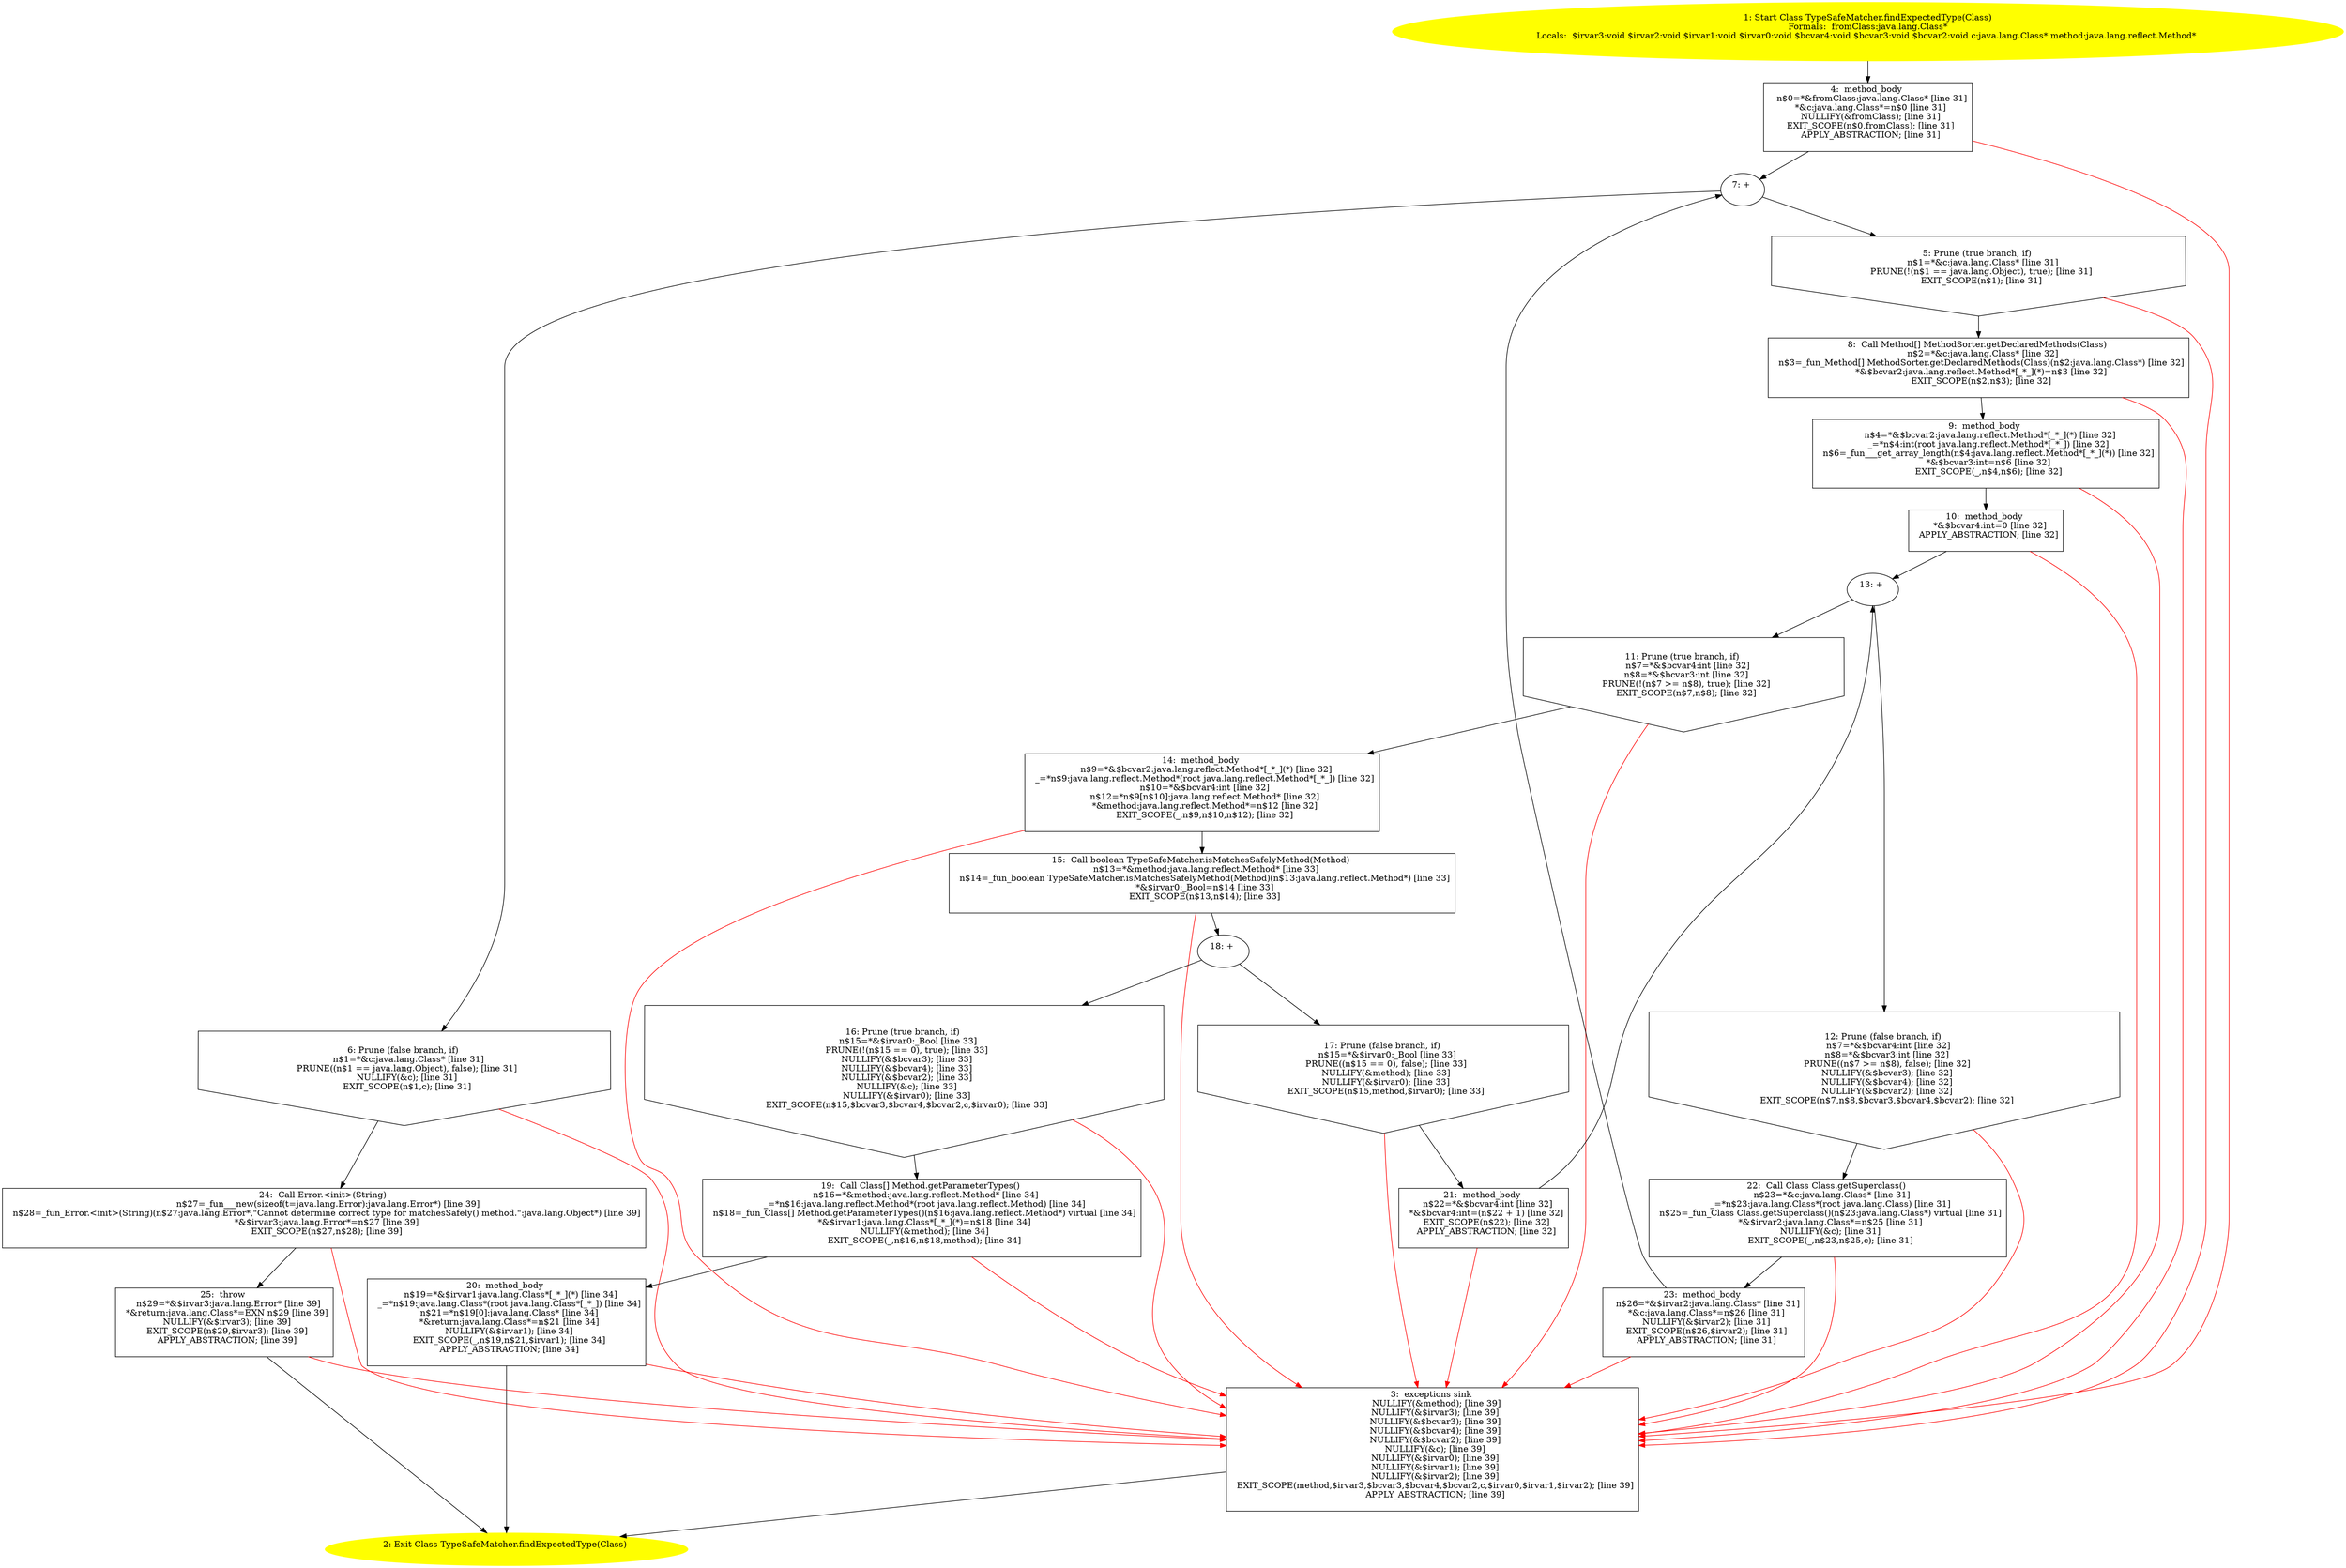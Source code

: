 /* @generated */
digraph cfg {
"org.junit.internal.matchers.TypeSafeMatcher.findExpectedType(java.lang.Class):java.lang.Class.35bfe59ad3128ece08ae4236574fec7c_1" [label="1: Start Class TypeSafeMatcher.findExpectedType(Class)\nFormals:  fromClass:java.lang.Class*\nLocals:  $irvar3:void $irvar2:void $irvar1:void $irvar0:void $bcvar4:void $bcvar3:void $bcvar2:void c:java.lang.Class* method:java.lang.reflect.Method* \n  " color=yellow style=filled]
	

	 "org.junit.internal.matchers.TypeSafeMatcher.findExpectedType(java.lang.Class):java.lang.Class.35bfe59ad3128ece08ae4236574fec7c_1" -> "org.junit.internal.matchers.TypeSafeMatcher.findExpectedType(java.lang.Class):java.lang.Class.35bfe59ad3128ece08ae4236574fec7c_4" ;
"org.junit.internal.matchers.TypeSafeMatcher.findExpectedType(java.lang.Class):java.lang.Class.35bfe59ad3128ece08ae4236574fec7c_2" [label="2: Exit Class TypeSafeMatcher.findExpectedType(Class) \n  " color=yellow style=filled]
	

"org.junit.internal.matchers.TypeSafeMatcher.findExpectedType(java.lang.Class):java.lang.Class.35bfe59ad3128ece08ae4236574fec7c_3" [label="3:  exceptions sink \n   NULLIFY(&method); [line 39]\n  NULLIFY(&$irvar3); [line 39]\n  NULLIFY(&$bcvar3); [line 39]\n  NULLIFY(&$bcvar4); [line 39]\n  NULLIFY(&$bcvar2); [line 39]\n  NULLIFY(&c); [line 39]\n  NULLIFY(&$irvar0); [line 39]\n  NULLIFY(&$irvar1); [line 39]\n  NULLIFY(&$irvar2); [line 39]\n  EXIT_SCOPE(method,$irvar3,$bcvar3,$bcvar4,$bcvar2,c,$irvar0,$irvar1,$irvar2); [line 39]\n  APPLY_ABSTRACTION; [line 39]\n " shape="box"]
	

	 "org.junit.internal.matchers.TypeSafeMatcher.findExpectedType(java.lang.Class):java.lang.Class.35bfe59ad3128ece08ae4236574fec7c_3" -> "org.junit.internal.matchers.TypeSafeMatcher.findExpectedType(java.lang.Class):java.lang.Class.35bfe59ad3128ece08ae4236574fec7c_2" ;
"org.junit.internal.matchers.TypeSafeMatcher.findExpectedType(java.lang.Class):java.lang.Class.35bfe59ad3128ece08ae4236574fec7c_4" [label="4:  method_body \n   n$0=*&fromClass:java.lang.Class* [line 31]\n  *&c:java.lang.Class*=n$0 [line 31]\n  NULLIFY(&fromClass); [line 31]\n  EXIT_SCOPE(n$0,fromClass); [line 31]\n  APPLY_ABSTRACTION; [line 31]\n " shape="box"]
	

	 "org.junit.internal.matchers.TypeSafeMatcher.findExpectedType(java.lang.Class):java.lang.Class.35bfe59ad3128ece08ae4236574fec7c_4" -> "org.junit.internal.matchers.TypeSafeMatcher.findExpectedType(java.lang.Class):java.lang.Class.35bfe59ad3128ece08ae4236574fec7c_7" ;
	 "org.junit.internal.matchers.TypeSafeMatcher.findExpectedType(java.lang.Class):java.lang.Class.35bfe59ad3128ece08ae4236574fec7c_4" -> "org.junit.internal.matchers.TypeSafeMatcher.findExpectedType(java.lang.Class):java.lang.Class.35bfe59ad3128ece08ae4236574fec7c_3" [color="red" ];
"org.junit.internal.matchers.TypeSafeMatcher.findExpectedType(java.lang.Class):java.lang.Class.35bfe59ad3128ece08ae4236574fec7c_5" [label="5: Prune (true branch, if) \n   n$1=*&c:java.lang.Class* [line 31]\n  PRUNE(!(n$1 == java.lang.Object), true); [line 31]\n  EXIT_SCOPE(n$1); [line 31]\n " shape="invhouse"]
	

	 "org.junit.internal.matchers.TypeSafeMatcher.findExpectedType(java.lang.Class):java.lang.Class.35bfe59ad3128ece08ae4236574fec7c_5" -> "org.junit.internal.matchers.TypeSafeMatcher.findExpectedType(java.lang.Class):java.lang.Class.35bfe59ad3128ece08ae4236574fec7c_8" ;
	 "org.junit.internal.matchers.TypeSafeMatcher.findExpectedType(java.lang.Class):java.lang.Class.35bfe59ad3128ece08ae4236574fec7c_5" -> "org.junit.internal.matchers.TypeSafeMatcher.findExpectedType(java.lang.Class):java.lang.Class.35bfe59ad3128ece08ae4236574fec7c_3" [color="red" ];
"org.junit.internal.matchers.TypeSafeMatcher.findExpectedType(java.lang.Class):java.lang.Class.35bfe59ad3128ece08ae4236574fec7c_6" [label="6: Prune (false branch, if) \n   n$1=*&c:java.lang.Class* [line 31]\n  PRUNE((n$1 == java.lang.Object), false); [line 31]\n  NULLIFY(&c); [line 31]\n  EXIT_SCOPE(n$1,c); [line 31]\n " shape="invhouse"]
	

	 "org.junit.internal.matchers.TypeSafeMatcher.findExpectedType(java.lang.Class):java.lang.Class.35bfe59ad3128ece08ae4236574fec7c_6" -> "org.junit.internal.matchers.TypeSafeMatcher.findExpectedType(java.lang.Class):java.lang.Class.35bfe59ad3128ece08ae4236574fec7c_24" ;
	 "org.junit.internal.matchers.TypeSafeMatcher.findExpectedType(java.lang.Class):java.lang.Class.35bfe59ad3128ece08ae4236574fec7c_6" -> "org.junit.internal.matchers.TypeSafeMatcher.findExpectedType(java.lang.Class):java.lang.Class.35bfe59ad3128ece08ae4236574fec7c_3" [color="red" ];
"org.junit.internal.matchers.TypeSafeMatcher.findExpectedType(java.lang.Class):java.lang.Class.35bfe59ad3128ece08ae4236574fec7c_7" [label="7: + \n  " ]
	

	 "org.junit.internal.matchers.TypeSafeMatcher.findExpectedType(java.lang.Class):java.lang.Class.35bfe59ad3128ece08ae4236574fec7c_7" -> "org.junit.internal.matchers.TypeSafeMatcher.findExpectedType(java.lang.Class):java.lang.Class.35bfe59ad3128ece08ae4236574fec7c_5" ;
	 "org.junit.internal.matchers.TypeSafeMatcher.findExpectedType(java.lang.Class):java.lang.Class.35bfe59ad3128ece08ae4236574fec7c_7" -> "org.junit.internal.matchers.TypeSafeMatcher.findExpectedType(java.lang.Class):java.lang.Class.35bfe59ad3128ece08ae4236574fec7c_6" ;
"org.junit.internal.matchers.TypeSafeMatcher.findExpectedType(java.lang.Class):java.lang.Class.35bfe59ad3128ece08ae4236574fec7c_8" [label="8:  Call Method[] MethodSorter.getDeclaredMethods(Class) \n   n$2=*&c:java.lang.Class* [line 32]\n  n$3=_fun_Method[] MethodSorter.getDeclaredMethods(Class)(n$2:java.lang.Class*) [line 32]\n  *&$bcvar2:java.lang.reflect.Method*[_*_](*)=n$3 [line 32]\n  EXIT_SCOPE(n$2,n$3); [line 32]\n " shape="box"]
	

	 "org.junit.internal.matchers.TypeSafeMatcher.findExpectedType(java.lang.Class):java.lang.Class.35bfe59ad3128ece08ae4236574fec7c_8" -> "org.junit.internal.matchers.TypeSafeMatcher.findExpectedType(java.lang.Class):java.lang.Class.35bfe59ad3128ece08ae4236574fec7c_9" ;
	 "org.junit.internal.matchers.TypeSafeMatcher.findExpectedType(java.lang.Class):java.lang.Class.35bfe59ad3128ece08ae4236574fec7c_8" -> "org.junit.internal.matchers.TypeSafeMatcher.findExpectedType(java.lang.Class):java.lang.Class.35bfe59ad3128ece08ae4236574fec7c_3" [color="red" ];
"org.junit.internal.matchers.TypeSafeMatcher.findExpectedType(java.lang.Class):java.lang.Class.35bfe59ad3128ece08ae4236574fec7c_9" [label="9:  method_body \n   n$4=*&$bcvar2:java.lang.reflect.Method*[_*_](*) [line 32]\n  _=*n$4:int(root java.lang.reflect.Method*[_*_]) [line 32]\n  n$6=_fun___get_array_length(n$4:java.lang.reflect.Method*[_*_](*)) [line 32]\n  *&$bcvar3:int=n$6 [line 32]\n  EXIT_SCOPE(_,n$4,n$6); [line 32]\n " shape="box"]
	

	 "org.junit.internal.matchers.TypeSafeMatcher.findExpectedType(java.lang.Class):java.lang.Class.35bfe59ad3128ece08ae4236574fec7c_9" -> "org.junit.internal.matchers.TypeSafeMatcher.findExpectedType(java.lang.Class):java.lang.Class.35bfe59ad3128ece08ae4236574fec7c_10" ;
	 "org.junit.internal.matchers.TypeSafeMatcher.findExpectedType(java.lang.Class):java.lang.Class.35bfe59ad3128ece08ae4236574fec7c_9" -> "org.junit.internal.matchers.TypeSafeMatcher.findExpectedType(java.lang.Class):java.lang.Class.35bfe59ad3128ece08ae4236574fec7c_3" [color="red" ];
"org.junit.internal.matchers.TypeSafeMatcher.findExpectedType(java.lang.Class):java.lang.Class.35bfe59ad3128ece08ae4236574fec7c_10" [label="10:  method_body \n   *&$bcvar4:int=0 [line 32]\n  APPLY_ABSTRACTION; [line 32]\n " shape="box"]
	

	 "org.junit.internal.matchers.TypeSafeMatcher.findExpectedType(java.lang.Class):java.lang.Class.35bfe59ad3128ece08ae4236574fec7c_10" -> "org.junit.internal.matchers.TypeSafeMatcher.findExpectedType(java.lang.Class):java.lang.Class.35bfe59ad3128ece08ae4236574fec7c_13" ;
	 "org.junit.internal.matchers.TypeSafeMatcher.findExpectedType(java.lang.Class):java.lang.Class.35bfe59ad3128ece08ae4236574fec7c_10" -> "org.junit.internal.matchers.TypeSafeMatcher.findExpectedType(java.lang.Class):java.lang.Class.35bfe59ad3128ece08ae4236574fec7c_3" [color="red" ];
"org.junit.internal.matchers.TypeSafeMatcher.findExpectedType(java.lang.Class):java.lang.Class.35bfe59ad3128ece08ae4236574fec7c_11" [label="11: Prune (true branch, if) \n   n$7=*&$bcvar4:int [line 32]\n  n$8=*&$bcvar3:int [line 32]\n  PRUNE(!(n$7 >= n$8), true); [line 32]\n  EXIT_SCOPE(n$7,n$8); [line 32]\n " shape="invhouse"]
	

	 "org.junit.internal.matchers.TypeSafeMatcher.findExpectedType(java.lang.Class):java.lang.Class.35bfe59ad3128ece08ae4236574fec7c_11" -> "org.junit.internal.matchers.TypeSafeMatcher.findExpectedType(java.lang.Class):java.lang.Class.35bfe59ad3128ece08ae4236574fec7c_14" ;
	 "org.junit.internal.matchers.TypeSafeMatcher.findExpectedType(java.lang.Class):java.lang.Class.35bfe59ad3128ece08ae4236574fec7c_11" -> "org.junit.internal.matchers.TypeSafeMatcher.findExpectedType(java.lang.Class):java.lang.Class.35bfe59ad3128ece08ae4236574fec7c_3" [color="red" ];
"org.junit.internal.matchers.TypeSafeMatcher.findExpectedType(java.lang.Class):java.lang.Class.35bfe59ad3128ece08ae4236574fec7c_12" [label="12: Prune (false branch, if) \n   n$7=*&$bcvar4:int [line 32]\n  n$8=*&$bcvar3:int [line 32]\n  PRUNE((n$7 >= n$8), false); [line 32]\n  NULLIFY(&$bcvar3); [line 32]\n  NULLIFY(&$bcvar4); [line 32]\n  NULLIFY(&$bcvar2); [line 32]\n  EXIT_SCOPE(n$7,n$8,$bcvar3,$bcvar4,$bcvar2); [line 32]\n " shape="invhouse"]
	

	 "org.junit.internal.matchers.TypeSafeMatcher.findExpectedType(java.lang.Class):java.lang.Class.35bfe59ad3128ece08ae4236574fec7c_12" -> "org.junit.internal.matchers.TypeSafeMatcher.findExpectedType(java.lang.Class):java.lang.Class.35bfe59ad3128ece08ae4236574fec7c_22" ;
	 "org.junit.internal.matchers.TypeSafeMatcher.findExpectedType(java.lang.Class):java.lang.Class.35bfe59ad3128ece08ae4236574fec7c_12" -> "org.junit.internal.matchers.TypeSafeMatcher.findExpectedType(java.lang.Class):java.lang.Class.35bfe59ad3128ece08ae4236574fec7c_3" [color="red" ];
"org.junit.internal.matchers.TypeSafeMatcher.findExpectedType(java.lang.Class):java.lang.Class.35bfe59ad3128ece08ae4236574fec7c_13" [label="13: + \n  " ]
	

	 "org.junit.internal.matchers.TypeSafeMatcher.findExpectedType(java.lang.Class):java.lang.Class.35bfe59ad3128ece08ae4236574fec7c_13" -> "org.junit.internal.matchers.TypeSafeMatcher.findExpectedType(java.lang.Class):java.lang.Class.35bfe59ad3128ece08ae4236574fec7c_11" ;
	 "org.junit.internal.matchers.TypeSafeMatcher.findExpectedType(java.lang.Class):java.lang.Class.35bfe59ad3128ece08ae4236574fec7c_13" -> "org.junit.internal.matchers.TypeSafeMatcher.findExpectedType(java.lang.Class):java.lang.Class.35bfe59ad3128ece08ae4236574fec7c_12" ;
"org.junit.internal.matchers.TypeSafeMatcher.findExpectedType(java.lang.Class):java.lang.Class.35bfe59ad3128ece08ae4236574fec7c_14" [label="14:  method_body \n   n$9=*&$bcvar2:java.lang.reflect.Method*[_*_](*) [line 32]\n  _=*n$9:java.lang.reflect.Method*(root java.lang.reflect.Method*[_*_]) [line 32]\n  n$10=*&$bcvar4:int [line 32]\n  n$12=*n$9[n$10]:java.lang.reflect.Method* [line 32]\n  *&method:java.lang.reflect.Method*=n$12 [line 32]\n  EXIT_SCOPE(_,n$9,n$10,n$12); [line 32]\n " shape="box"]
	

	 "org.junit.internal.matchers.TypeSafeMatcher.findExpectedType(java.lang.Class):java.lang.Class.35bfe59ad3128ece08ae4236574fec7c_14" -> "org.junit.internal.matchers.TypeSafeMatcher.findExpectedType(java.lang.Class):java.lang.Class.35bfe59ad3128ece08ae4236574fec7c_15" ;
	 "org.junit.internal.matchers.TypeSafeMatcher.findExpectedType(java.lang.Class):java.lang.Class.35bfe59ad3128ece08ae4236574fec7c_14" -> "org.junit.internal.matchers.TypeSafeMatcher.findExpectedType(java.lang.Class):java.lang.Class.35bfe59ad3128ece08ae4236574fec7c_3" [color="red" ];
"org.junit.internal.matchers.TypeSafeMatcher.findExpectedType(java.lang.Class):java.lang.Class.35bfe59ad3128ece08ae4236574fec7c_15" [label="15:  Call boolean TypeSafeMatcher.isMatchesSafelyMethod(Method) \n   n$13=*&method:java.lang.reflect.Method* [line 33]\n  n$14=_fun_boolean TypeSafeMatcher.isMatchesSafelyMethod(Method)(n$13:java.lang.reflect.Method*) [line 33]\n  *&$irvar0:_Bool=n$14 [line 33]\n  EXIT_SCOPE(n$13,n$14); [line 33]\n " shape="box"]
	

	 "org.junit.internal.matchers.TypeSafeMatcher.findExpectedType(java.lang.Class):java.lang.Class.35bfe59ad3128ece08ae4236574fec7c_15" -> "org.junit.internal.matchers.TypeSafeMatcher.findExpectedType(java.lang.Class):java.lang.Class.35bfe59ad3128ece08ae4236574fec7c_18" ;
	 "org.junit.internal.matchers.TypeSafeMatcher.findExpectedType(java.lang.Class):java.lang.Class.35bfe59ad3128ece08ae4236574fec7c_15" -> "org.junit.internal.matchers.TypeSafeMatcher.findExpectedType(java.lang.Class):java.lang.Class.35bfe59ad3128ece08ae4236574fec7c_3" [color="red" ];
"org.junit.internal.matchers.TypeSafeMatcher.findExpectedType(java.lang.Class):java.lang.Class.35bfe59ad3128ece08ae4236574fec7c_16" [label="16: Prune (true branch, if) \n   n$15=*&$irvar0:_Bool [line 33]\n  PRUNE(!(n$15 == 0), true); [line 33]\n  NULLIFY(&$bcvar3); [line 33]\n  NULLIFY(&$bcvar4); [line 33]\n  NULLIFY(&$bcvar2); [line 33]\n  NULLIFY(&c); [line 33]\n  NULLIFY(&$irvar0); [line 33]\n  EXIT_SCOPE(n$15,$bcvar3,$bcvar4,$bcvar2,c,$irvar0); [line 33]\n " shape="invhouse"]
	

	 "org.junit.internal.matchers.TypeSafeMatcher.findExpectedType(java.lang.Class):java.lang.Class.35bfe59ad3128ece08ae4236574fec7c_16" -> "org.junit.internal.matchers.TypeSafeMatcher.findExpectedType(java.lang.Class):java.lang.Class.35bfe59ad3128ece08ae4236574fec7c_19" ;
	 "org.junit.internal.matchers.TypeSafeMatcher.findExpectedType(java.lang.Class):java.lang.Class.35bfe59ad3128ece08ae4236574fec7c_16" -> "org.junit.internal.matchers.TypeSafeMatcher.findExpectedType(java.lang.Class):java.lang.Class.35bfe59ad3128ece08ae4236574fec7c_3" [color="red" ];
"org.junit.internal.matchers.TypeSafeMatcher.findExpectedType(java.lang.Class):java.lang.Class.35bfe59ad3128ece08ae4236574fec7c_17" [label="17: Prune (false branch, if) \n   n$15=*&$irvar0:_Bool [line 33]\n  PRUNE((n$15 == 0), false); [line 33]\n  NULLIFY(&method); [line 33]\n  NULLIFY(&$irvar0); [line 33]\n  EXIT_SCOPE(n$15,method,$irvar0); [line 33]\n " shape="invhouse"]
	

	 "org.junit.internal.matchers.TypeSafeMatcher.findExpectedType(java.lang.Class):java.lang.Class.35bfe59ad3128ece08ae4236574fec7c_17" -> "org.junit.internal.matchers.TypeSafeMatcher.findExpectedType(java.lang.Class):java.lang.Class.35bfe59ad3128ece08ae4236574fec7c_21" ;
	 "org.junit.internal.matchers.TypeSafeMatcher.findExpectedType(java.lang.Class):java.lang.Class.35bfe59ad3128ece08ae4236574fec7c_17" -> "org.junit.internal.matchers.TypeSafeMatcher.findExpectedType(java.lang.Class):java.lang.Class.35bfe59ad3128ece08ae4236574fec7c_3" [color="red" ];
"org.junit.internal.matchers.TypeSafeMatcher.findExpectedType(java.lang.Class):java.lang.Class.35bfe59ad3128ece08ae4236574fec7c_18" [label="18: + \n  " ]
	

	 "org.junit.internal.matchers.TypeSafeMatcher.findExpectedType(java.lang.Class):java.lang.Class.35bfe59ad3128ece08ae4236574fec7c_18" -> "org.junit.internal.matchers.TypeSafeMatcher.findExpectedType(java.lang.Class):java.lang.Class.35bfe59ad3128ece08ae4236574fec7c_16" ;
	 "org.junit.internal.matchers.TypeSafeMatcher.findExpectedType(java.lang.Class):java.lang.Class.35bfe59ad3128ece08ae4236574fec7c_18" -> "org.junit.internal.matchers.TypeSafeMatcher.findExpectedType(java.lang.Class):java.lang.Class.35bfe59ad3128ece08ae4236574fec7c_17" ;
"org.junit.internal.matchers.TypeSafeMatcher.findExpectedType(java.lang.Class):java.lang.Class.35bfe59ad3128ece08ae4236574fec7c_19" [label="19:  Call Class[] Method.getParameterTypes() \n   n$16=*&method:java.lang.reflect.Method* [line 34]\n  _=*n$16:java.lang.reflect.Method*(root java.lang.reflect.Method) [line 34]\n  n$18=_fun_Class[] Method.getParameterTypes()(n$16:java.lang.reflect.Method*) virtual [line 34]\n  *&$irvar1:java.lang.Class*[_*_](*)=n$18 [line 34]\n  NULLIFY(&method); [line 34]\n  EXIT_SCOPE(_,n$16,n$18,method); [line 34]\n " shape="box"]
	

	 "org.junit.internal.matchers.TypeSafeMatcher.findExpectedType(java.lang.Class):java.lang.Class.35bfe59ad3128ece08ae4236574fec7c_19" -> "org.junit.internal.matchers.TypeSafeMatcher.findExpectedType(java.lang.Class):java.lang.Class.35bfe59ad3128ece08ae4236574fec7c_20" ;
	 "org.junit.internal.matchers.TypeSafeMatcher.findExpectedType(java.lang.Class):java.lang.Class.35bfe59ad3128ece08ae4236574fec7c_19" -> "org.junit.internal.matchers.TypeSafeMatcher.findExpectedType(java.lang.Class):java.lang.Class.35bfe59ad3128ece08ae4236574fec7c_3" [color="red" ];
"org.junit.internal.matchers.TypeSafeMatcher.findExpectedType(java.lang.Class):java.lang.Class.35bfe59ad3128ece08ae4236574fec7c_20" [label="20:  method_body \n   n$19=*&$irvar1:java.lang.Class*[_*_](*) [line 34]\n  _=*n$19:java.lang.Class*(root java.lang.Class*[_*_]) [line 34]\n  n$21=*n$19[0]:java.lang.Class* [line 34]\n  *&return:java.lang.Class*=n$21 [line 34]\n  NULLIFY(&$irvar1); [line 34]\n  EXIT_SCOPE(_,n$19,n$21,$irvar1); [line 34]\n  APPLY_ABSTRACTION; [line 34]\n " shape="box"]
	

	 "org.junit.internal.matchers.TypeSafeMatcher.findExpectedType(java.lang.Class):java.lang.Class.35bfe59ad3128ece08ae4236574fec7c_20" -> "org.junit.internal.matchers.TypeSafeMatcher.findExpectedType(java.lang.Class):java.lang.Class.35bfe59ad3128ece08ae4236574fec7c_2" ;
	 "org.junit.internal.matchers.TypeSafeMatcher.findExpectedType(java.lang.Class):java.lang.Class.35bfe59ad3128ece08ae4236574fec7c_20" -> "org.junit.internal.matchers.TypeSafeMatcher.findExpectedType(java.lang.Class):java.lang.Class.35bfe59ad3128ece08ae4236574fec7c_3" [color="red" ];
"org.junit.internal.matchers.TypeSafeMatcher.findExpectedType(java.lang.Class):java.lang.Class.35bfe59ad3128ece08ae4236574fec7c_21" [label="21:  method_body \n   n$22=*&$bcvar4:int [line 32]\n  *&$bcvar4:int=(n$22 + 1) [line 32]\n  EXIT_SCOPE(n$22); [line 32]\n  APPLY_ABSTRACTION; [line 32]\n " shape="box"]
	

	 "org.junit.internal.matchers.TypeSafeMatcher.findExpectedType(java.lang.Class):java.lang.Class.35bfe59ad3128ece08ae4236574fec7c_21" -> "org.junit.internal.matchers.TypeSafeMatcher.findExpectedType(java.lang.Class):java.lang.Class.35bfe59ad3128ece08ae4236574fec7c_13" ;
	 "org.junit.internal.matchers.TypeSafeMatcher.findExpectedType(java.lang.Class):java.lang.Class.35bfe59ad3128ece08ae4236574fec7c_21" -> "org.junit.internal.matchers.TypeSafeMatcher.findExpectedType(java.lang.Class):java.lang.Class.35bfe59ad3128ece08ae4236574fec7c_3" [color="red" ];
"org.junit.internal.matchers.TypeSafeMatcher.findExpectedType(java.lang.Class):java.lang.Class.35bfe59ad3128ece08ae4236574fec7c_22" [label="22:  Call Class Class.getSuperclass() \n   n$23=*&c:java.lang.Class* [line 31]\n  _=*n$23:java.lang.Class*(root java.lang.Class) [line 31]\n  n$25=_fun_Class Class.getSuperclass()(n$23:java.lang.Class*) virtual [line 31]\n  *&$irvar2:java.lang.Class*=n$25 [line 31]\n  NULLIFY(&c); [line 31]\n  EXIT_SCOPE(_,n$23,n$25,c); [line 31]\n " shape="box"]
	

	 "org.junit.internal.matchers.TypeSafeMatcher.findExpectedType(java.lang.Class):java.lang.Class.35bfe59ad3128ece08ae4236574fec7c_22" -> "org.junit.internal.matchers.TypeSafeMatcher.findExpectedType(java.lang.Class):java.lang.Class.35bfe59ad3128ece08ae4236574fec7c_23" ;
	 "org.junit.internal.matchers.TypeSafeMatcher.findExpectedType(java.lang.Class):java.lang.Class.35bfe59ad3128ece08ae4236574fec7c_22" -> "org.junit.internal.matchers.TypeSafeMatcher.findExpectedType(java.lang.Class):java.lang.Class.35bfe59ad3128ece08ae4236574fec7c_3" [color="red" ];
"org.junit.internal.matchers.TypeSafeMatcher.findExpectedType(java.lang.Class):java.lang.Class.35bfe59ad3128ece08ae4236574fec7c_23" [label="23:  method_body \n   n$26=*&$irvar2:java.lang.Class* [line 31]\n  *&c:java.lang.Class*=n$26 [line 31]\n  NULLIFY(&$irvar2); [line 31]\n  EXIT_SCOPE(n$26,$irvar2); [line 31]\n  APPLY_ABSTRACTION; [line 31]\n " shape="box"]
	

	 "org.junit.internal.matchers.TypeSafeMatcher.findExpectedType(java.lang.Class):java.lang.Class.35bfe59ad3128ece08ae4236574fec7c_23" -> "org.junit.internal.matchers.TypeSafeMatcher.findExpectedType(java.lang.Class):java.lang.Class.35bfe59ad3128ece08ae4236574fec7c_7" ;
	 "org.junit.internal.matchers.TypeSafeMatcher.findExpectedType(java.lang.Class):java.lang.Class.35bfe59ad3128ece08ae4236574fec7c_23" -> "org.junit.internal.matchers.TypeSafeMatcher.findExpectedType(java.lang.Class):java.lang.Class.35bfe59ad3128ece08ae4236574fec7c_3" [color="red" ];
"org.junit.internal.matchers.TypeSafeMatcher.findExpectedType(java.lang.Class):java.lang.Class.35bfe59ad3128ece08ae4236574fec7c_24" [label="24:  Call Error.<init>(String) \n   n$27=_fun___new(sizeof(t=java.lang.Error):java.lang.Error*) [line 39]\n  n$28=_fun_Error.<init>(String)(n$27:java.lang.Error*,\"Cannot determine correct type for matchesSafely() method.\":java.lang.Object*) [line 39]\n  *&$irvar3:java.lang.Error*=n$27 [line 39]\n  EXIT_SCOPE(n$27,n$28); [line 39]\n " shape="box"]
	

	 "org.junit.internal.matchers.TypeSafeMatcher.findExpectedType(java.lang.Class):java.lang.Class.35bfe59ad3128ece08ae4236574fec7c_24" -> "org.junit.internal.matchers.TypeSafeMatcher.findExpectedType(java.lang.Class):java.lang.Class.35bfe59ad3128ece08ae4236574fec7c_25" ;
	 "org.junit.internal.matchers.TypeSafeMatcher.findExpectedType(java.lang.Class):java.lang.Class.35bfe59ad3128ece08ae4236574fec7c_24" -> "org.junit.internal.matchers.TypeSafeMatcher.findExpectedType(java.lang.Class):java.lang.Class.35bfe59ad3128ece08ae4236574fec7c_3" [color="red" ];
"org.junit.internal.matchers.TypeSafeMatcher.findExpectedType(java.lang.Class):java.lang.Class.35bfe59ad3128ece08ae4236574fec7c_25" [label="25:  throw \n   n$29=*&$irvar3:java.lang.Error* [line 39]\n  *&return:java.lang.Class*=EXN n$29 [line 39]\n  NULLIFY(&$irvar3); [line 39]\n  EXIT_SCOPE(n$29,$irvar3); [line 39]\n  APPLY_ABSTRACTION; [line 39]\n " shape="box"]
	

	 "org.junit.internal.matchers.TypeSafeMatcher.findExpectedType(java.lang.Class):java.lang.Class.35bfe59ad3128ece08ae4236574fec7c_25" -> "org.junit.internal.matchers.TypeSafeMatcher.findExpectedType(java.lang.Class):java.lang.Class.35bfe59ad3128ece08ae4236574fec7c_2" ;
	 "org.junit.internal.matchers.TypeSafeMatcher.findExpectedType(java.lang.Class):java.lang.Class.35bfe59ad3128ece08ae4236574fec7c_25" -> "org.junit.internal.matchers.TypeSafeMatcher.findExpectedType(java.lang.Class):java.lang.Class.35bfe59ad3128ece08ae4236574fec7c_3" [color="red" ];
}

